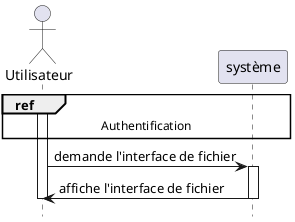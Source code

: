 @startuml view_file

hide footbox


actor "Utilisateur" as user
participant "système" as system


ref over user, system : Authentification
activate user
user -> system : demande l'interface de fichier
activate system
system -> user : affiche l'interface de fichier
deactivate system
deactivate user